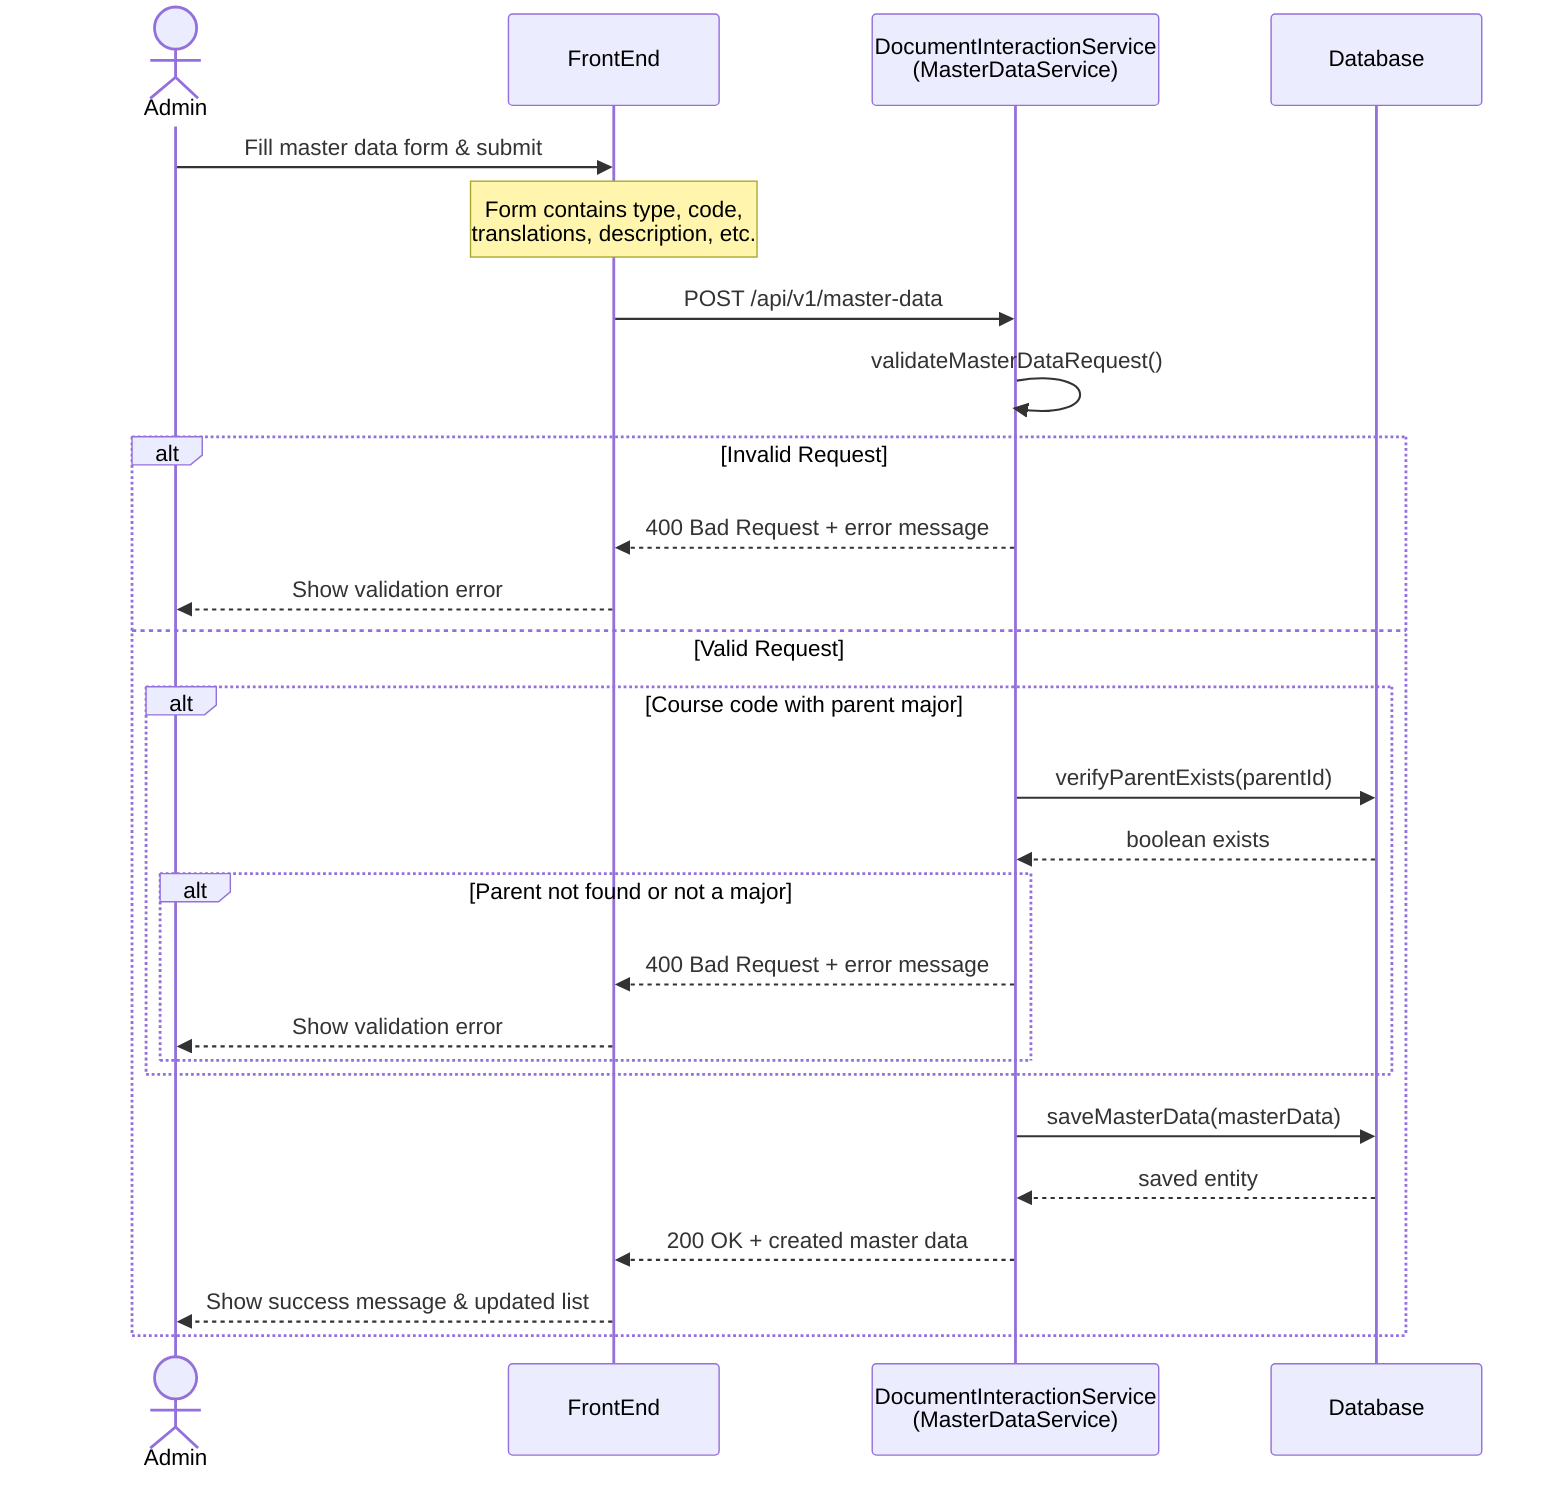 sequenceDiagram
    actor Admin
    participant FE as FrontEnd
    participant MDS as DocumentInteractionService<br>(MasterDataService)
    participant DB as Database

    Admin->>FE: Fill master data form & submit
    Note over FE: Form contains type, code,<br>translations, description, etc.

    FE->>MDS: POST /api/v1/master-data

    MDS->>MDS: validateMasterDataRequest()

    alt Invalid Request
        MDS-->>FE: 400 Bad Request + error message
        FE-->>Admin: Show validation error
    else Valid Request
        alt Course code with parent major
            MDS->>DB: verifyParentExists(parentId)
            DB-->>MDS: boolean exists

            alt Parent not found or not a major
                MDS-->>FE: 400 Bad Request + error message
                FE-->>Admin: Show validation error
            end
        end

        MDS->>DB: saveMasterData(masterData)
        DB-->>MDS: saved entity

        MDS-->>FE: 200 OK + created master data
        FE-->>Admin: Show success message & updated list
    end